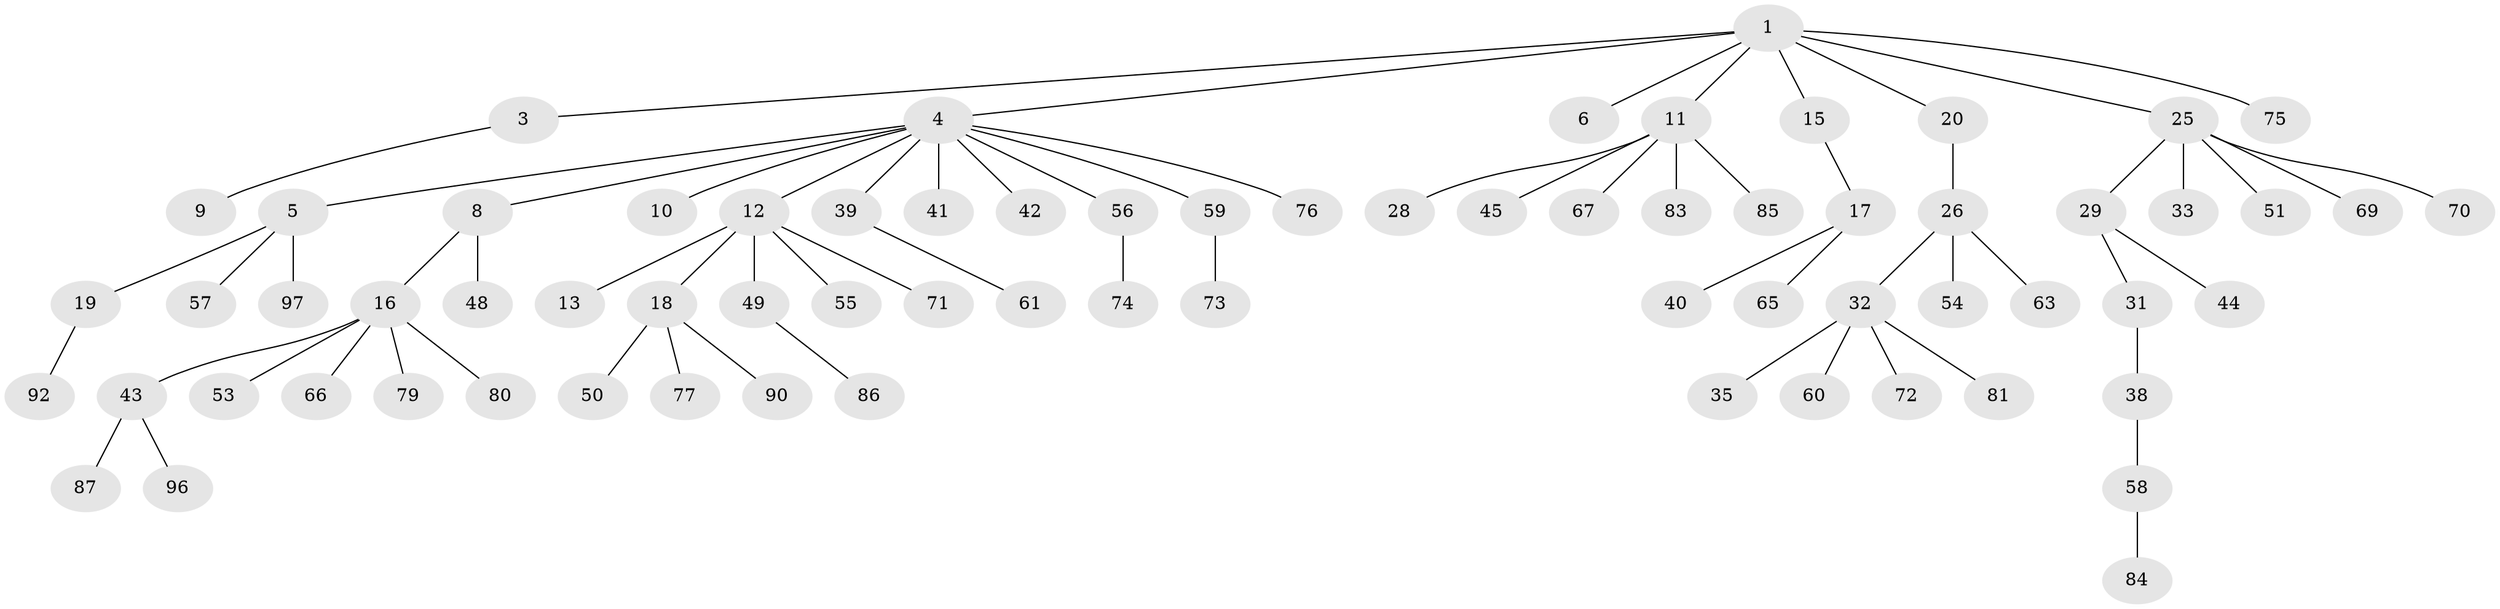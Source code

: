 // Generated by graph-tools (version 1.1) at 2025/52/02/27/25 19:52:10]
// undirected, 71 vertices, 70 edges
graph export_dot {
graph [start="1"]
  node [color=gray90,style=filled];
  1 [super="+2"];
  3 [super="+88"];
  4 [super="+7"];
  5 [super="+27"];
  6;
  8 [super="+14"];
  9 [super="+22"];
  10;
  11 [super="+21"];
  12 [super="+47"];
  13 [super="+24"];
  15;
  16 [super="+37"];
  17 [super="+23"];
  18 [super="+30"];
  19 [super="+94"];
  20;
  25 [super="+46"];
  26 [super="+34"];
  28;
  29;
  31 [super="+89"];
  32 [super="+36"];
  33;
  35;
  38;
  39;
  40;
  41 [super="+64"];
  42;
  43 [super="+52"];
  44 [super="+62"];
  45 [super="+78"];
  48;
  49 [super="+98"];
  50;
  51;
  53 [super="+91"];
  54 [super="+82"];
  55;
  56;
  57;
  58 [super="+99"];
  59 [super="+68"];
  60;
  61;
  63;
  65;
  66;
  67;
  69;
  70;
  71;
  72;
  73;
  74 [super="+100"];
  75;
  76;
  77 [super="+95"];
  79;
  80;
  81;
  83;
  84;
  85;
  86;
  87;
  90;
  92 [super="+93"];
  96;
  97;
  1 -- 3;
  1 -- 6;
  1 -- 15;
  1 -- 20;
  1 -- 4;
  1 -- 11;
  1 -- 25;
  1 -- 75;
  3 -- 9;
  4 -- 5;
  4 -- 10;
  4 -- 39;
  4 -- 8;
  4 -- 41;
  4 -- 42;
  4 -- 12;
  4 -- 76;
  4 -- 56;
  4 -- 59;
  5 -- 19;
  5 -- 57;
  5 -- 97;
  8 -- 48;
  8 -- 16;
  11 -- 28;
  11 -- 45;
  11 -- 83;
  11 -- 67;
  11 -- 85;
  12 -- 13;
  12 -- 18;
  12 -- 49;
  12 -- 71;
  12 -- 55;
  15 -- 17;
  16 -- 66;
  16 -- 80;
  16 -- 43;
  16 -- 53;
  16 -- 79;
  17 -- 40;
  17 -- 65;
  18 -- 50;
  18 -- 90;
  18 -- 77;
  19 -- 92;
  20 -- 26;
  25 -- 29;
  25 -- 33;
  25 -- 51;
  25 -- 69;
  25 -- 70;
  26 -- 32;
  26 -- 63;
  26 -- 54;
  29 -- 31;
  29 -- 44;
  31 -- 38;
  32 -- 35;
  32 -- 60;
  32 -- 72;
  32 -- 81;
  38 -- 58;
  39 -- 61;
  43 -- 87;
  43 -- 96;
  49 -- 86;
  56 -- 74;
  58 -- 84;
  59 -- 73;
}
